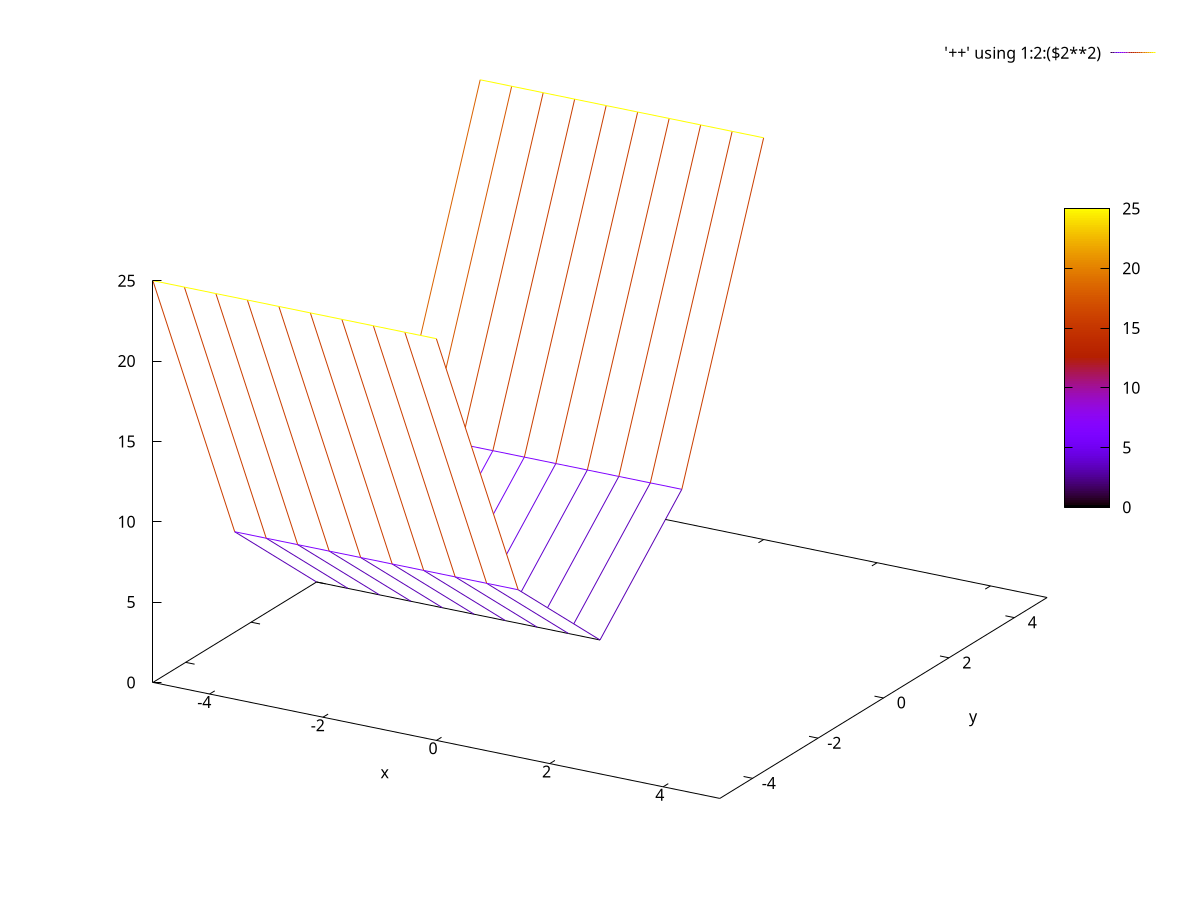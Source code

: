 #!/usr/bin/env gnuplot

## splot

# Number of x and y samples.
set isosamples 10, 5

# Plotted domain.
# https://stackoverflow.com/questions/51529014/gnuplot-plot-range-different-from-axes-range/62728206#62728206
set urange [-5.0 : 0.0]
set vrange [-5.0 : 5.0]

# Visible domain.
set xrange [-5.0 : 5.0]
set yrange [-5.0 : 5.0]

# Just to make plot look nicer.
set hidden3d
set xyplane at 0
set xlabel 'x'
set ylabel 'y'

# palette adds color to the lines.
splot '++' using 1:2:($2**2) with lines palette
